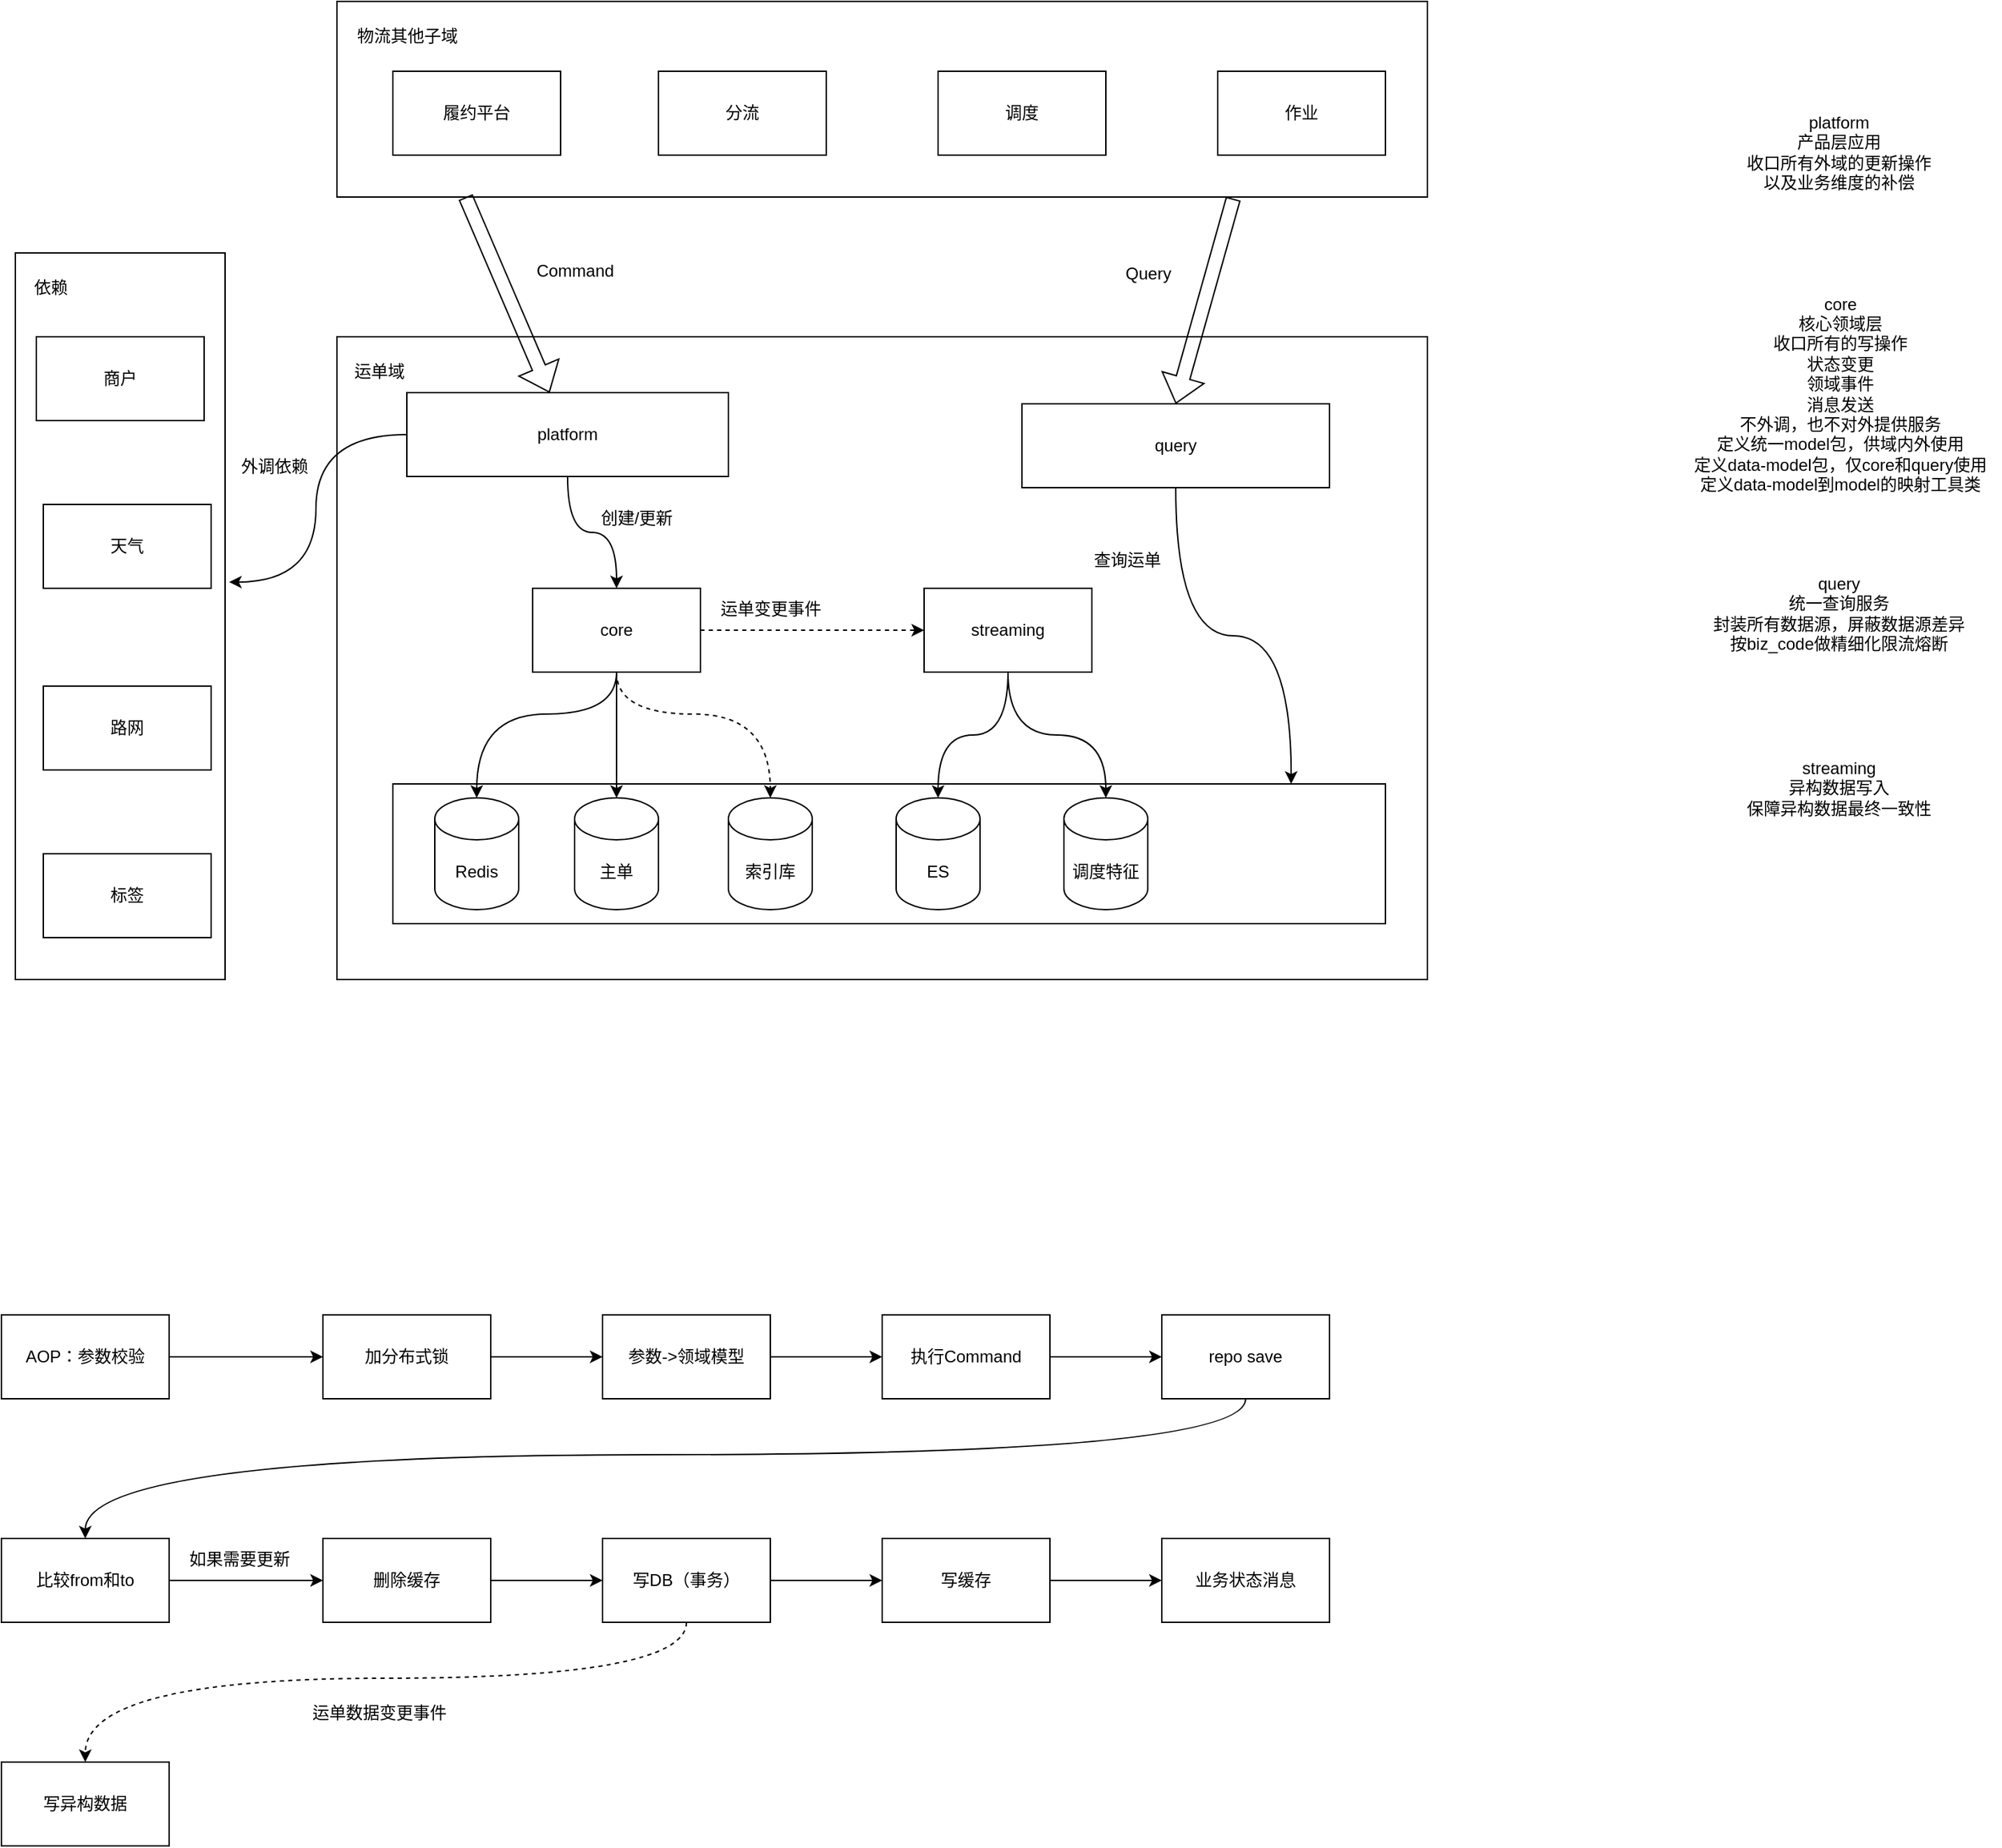 <mxfile version="27.1.4">
  <diagram name="第 1 页" id="phrF3lBX6Lt7OEs9k7r2">
    <mxGraphModel dx="2547" dy="2080" grid="1" gridSize="10" guides="1" tooltips="1" connect="1" arrows="1" fold="1" page="1" pageScale="1" pageWidth="827" pageHeight="1169" math="0" shadow="0">
      <root>
        <mxCell id="0" />
        <mxCell id="1" parent="0" />
        <mxCell id="4XA3E3U3NZwfJgwgNvVz-11" value="" style="whiteSpace=wrap;html=1;" vertex="1" parent="1">
          <mxGeometry x="200" y="100" width="780" height="460" as="geometry" />
        </mxCell>
        <mxCell id="4XA3E3U3NZwfJgwgNvVz-18" value="" style="whiteSpace=wrap;html=1;" vertex="1" parent="1">
          <mxGeometry x="240" y="420" width="710" height="100" as="geometry" />
        </mxCell>
        <mxCell id="4XA3E3U3NZwfJgwgNvVz-24" style="edgeStyle=orthogonalEdgeStyle;curved=1;rounded=0;orthogonalLoop=1;jettySize=auto;html=1;" edge="1" parent="1" source="4XA3E3U3NZwfJgwgNvVz-1" target="4XA3E3U3NZwfJgwgNvVz-3">
          <mxGeometry relative="1" as="geometry" />
        </mxCell>
        <mxCell id="4XA3E3U3NZwfJgwgNvVz-1" value="platform" style="whiteSpace=wrap;html=1;" vertex="1" parent="1">
          <mxGeometry x="250" y="140" width="230" height="60" as="geometry" />
        </mxCell>
        <mxCell id="4XA3E3U3NZwfJgwgNvVz-2" value="query" style="whiteSpace=wrap;html=1;" vertex="1" parent="1">
          <mxGeometry x="690" y="148" width="220" height="60" as="geometry" />
        </mxCell>
        <mxCell id="4XA3E3U3NZwfJgwgNvVz-36" style="edgeStyle=orthogonalEdgeStyle;curved=1;rounded=0;orthogonalLoop=1;jettySize=auto;html=1;" edge="1" parent="1" source="4XA3E3U3NZwfJgwgNvVz-3" target="4XA3E3U3NZwfJgwgNvVz-19">
          <mxGeometry relative="1" as="geometry">
            <Array as="points">
              <mxPoint x="400" y="370" />
              <mxPoint x="300" y="370" />
            </Array>
          </mxGeometry>
        </mxCell>
        <mxCell id="4XA3E3U3NZwfJgwgNvVz-37" style="edgeStyle=orthogonalEdgeStyle;curved=1;rounded=0;orthogonalLoop=1;jettySize=auto;html=1;dashed=1;" edge="1" parent="1" source="4XA3E3U3NZwfJgwgNvVz-3" target="4XA3E3U3NZwfJgwgNvVz-21">
          <mxGeometry relative="1" as="geometry">
            <Array as="points">
              <mxPoint x="400" y="370" />
              <mxPoint x="510" y="370" />
            </Array>
          </mxGeometry>
        </mxCell>
        <mxCell id="4XA3E3U3NZwfJgwgNvVz-38" style="edgeStyle=orthogonalEdgeStyle;curved=1;rounded=0;orthogonalLoop=1;jettySize=auto;html=1;" edge="1" parent="1" source="4XA3E3U3NZwfJgwgNvVz-3" target="4XA3E3U3NZwfJgwgNvVz-20">
          <mxGeometry relative="1" as="geometry" />
        </mxCell>
        <mxCell id="4XA3E3U3NZwfJgwgNvVz-39" style="edgeStyle=orthogonalEdgeStyle;curved=1;rounded=0;orthogonalLoop=1;jettySize=auto;html=1;dashed=1;" edge="1" parent="1" source="4XA3E3U3NZwfJgwgNvVz-3" target="4XA3E3U3NZwfJgwgNvVz-4">
          <mxGeometry relative="1" as="geometry" />
        </mxCell>
        <mxCell id="4XA3E3U3NZwfJgwgNvVz-3" value="core" style="whiteSpace=wrap;html=1;" vertex="1" parent="1">
          <mxGeometry x="340" y="280" width="120" height="60" as="geometry" />
        </mxCell>
        <mxCell id="4XA3E3U3NZwfJgwgNvVz-44" style="edgeStyle=orthogonalEdgeStyle;curved=1;rounded=0;orthogonalLoop=1;jettySize=auto;html=1;" edge="1" parent="1" source="4XA3E3U3NZwfJgwgNvVz-4" target="4XA3E3U3NZwfJgwgNvVz-22">
          <mxGeometry relative="1" as="geometry" />
        </mxCell>
        <mxCell id="4XA3E3U3NZwfJgwgNvVz-45" style="edgeStyle=orthogonalEdgeStyle;curved=1;rounded=0;orthogonalLoop=1;jettySize=auto;html=1;" edge="1" parent="1" source="4XA3E3U3NZwfJgwgNvVz-4" target="4XA3E3U3NZwfJgwgNvVz-23">
          <mxGeometry relative="1" as="geometry" />
        </mxCell>
        <mxCell id="4XA3E3U3NZwfJgwgNvVz-4" value="streaming" style="whiteSpace=wrap;html=1;" vertex="1" parent="1">
          <mxGeometry x="620" y="280" width="120" height="60" as="geometry" />
        </mxCell>
        <mxCell id="4XA3E3U3NZwfJgwgNvVz-6" value="" style="whiteSpace=wrap;html=1;" vertex="1" parent="1">
          <mxGeometry x="200" y="-140" width="780" height="140" as="geometry" />
        </mxCell>
        <mxCell id="4XA3E3U3NZwfJgwgNvVz-7" value="履约平台" style="whiteSpace=wrap;html=1;" vertex="1" parent="1">
          <mxGeometry x="240" y="-90" width="120" height="60" as="geometry" />
        </mxCell>
        <mxCell id="4XA3E3U3NZwfJgwgNvVz-8" value="分流" style="whiteSpace=wrap;html=1;" vertex="1" parent="1">
          <mxGeometry x="430" y="-90" width="120" height="60" as="geometry" />
        </mxCell>
        <mxCell id="4XA3E3U3NZwfJgwgNvVz-9" value="调度" style="whiteSpace=wrap;html=1;" vertex="1" parent="1">
          <mxGeometry x="630" y="-90" width="120" height="60" as="geometry" />
        </mxCell>
        <mxCell id="4XA3E3U3NZwfJgwgNvVz-10" value="作业" style="whiteSpace=wrap;html=1;" vertex="1" parent="1">
          <mxGeometry x="830" y="-90" width="120" height="60" as="geometry" />
        </mxCell>
        <mxCell id="4XA3E3U3NZwfJgwgNvVz-12" value="运单域" style="text;html=1;align=center;verticalAlign=middle;resizable=0;points=[];autosize=1;strokeColor=none;fillColor=none;" vertex="1" parent="1">
          <mxGeometry x="200" y="110" width="60" height="30" as="geometry" />
        </mxCell>
        <mxCell id="4XA3E3U3NZwfJgwgNvVz-13" value="" style="shape=flexArrow;endArrow=classic;html=1;rounded=0;curved=1;exitX=0.118;exitY=1;exitDx=0;exitDy=0;exitPerimeter=0;" edge="1" parent="1" source="4XA3E3U3NZwfJgwgNvVz-6" target="4XA3E3U3NZwfJgwgNvVz-1">
          <mxGeometry width="50" height="50" relative="1" as="geometry">
            <mxPoint x="280" y="10" as="sourcePoint" />
            <mxPoint x="280" y="70" as="targetPoint" />
          </mxGeometry>
        </mxCell>
        <mxCell id="4XA3E3U3NZwfJgwgNvVz-14" value="Command" style="text;html=1;align=center;verticalAlign=middle;resizable=0;points=[];autosize=1;strokeColor=none;fillColor=none;" vertex="1" parent="1">
          <mxGeometry x="330" y="38" width="80" height="30" as="geometry" />
        </mxCell>
        <mxCell id="4XA3E3U3NZwfJgwgNvVz-15" value="" style="shape=flexArrow;endArrow=classic;html=1;rounded=0;curved=1;exitX=0.822;exitY=1.008;exitDx=0;exitDy=0;exitPerimeter=0;entryX=0.5;entryY=0;entryDx=0;entryDy=0;" edge="1" parent="1" source="4XA3E3U3NZwfJgwgNvVz-6" target="4XA3E3U3NZwfJgwgNvVz-2">
          <mxGeometry width="50" height="50" relative="1" as="geometry">
            <mxPoint x="710" as="sourcePoint" />
            <mxPoint x="763" y="130" as="targetPoint" />
          </mxGeometry>
        </mxCell>
        <mxCell id="4XA3E3U3NZwfJgwgNvVz-16" value="Query" style="text;html=1;align=center;verticalAlign=middle;resizable=0;points=[];autosize=1;strokeColor=none;fillColor=none;" vertex="1" parent="1">
          <mxGeometry x="750" y="40" width="60" height="30" as="geometry" />
        </mxCell>
        <mxCell id="4XA3E3U3NZwfJgwgNvVz-17" value="物流其他子域" style="text;html=1;align=center;verticalAlign=middle;resizable=0;points=[];autosize=1;strokeColor=none;fillColor=none;" vertex="1" parent="1">
          <mxGeometry x="200" y="-130" width="100" height="30" as="geometry" />
        </mxCell>
        <mxCell id="4XA3E3U3NZwfJgwgNvVz-19" value="Redis" style="shape=cylinder3;whiteSpace=wrap;html=1;boundedLbl=1;backgroundOutline=1;size=15;" vertex="1" parent="1">
          <mxGeometry x="270" y="430" width="60" height="80" as="geometry" />
        </mxCell>
        <mxCell id="4XA3E3U3NZwfJgwgNvVz-20" value="主单" style="shape=cylinder3;whiteSpace=wrap;html=1;boundedLbl=1;backgroundOutline=1;size=15;" vertex="1" parent="1">
          <mxGeometry x="370" y="430" width="60" height="80" as="geometry" />
        </mxCell>
        <mxCell id="4XA3E3U3NZwfJgwgNvVz-21" value="索引库" style="shape=cylinder3;whiteSpace=wrap;html=1;boundedLbl=1;backgroundOutline=1;size=15;" vertex="1" parent="1">
          <mxGeometry x="480" y="430" width="60" height="80" as="geometry" />
        </mxCell>
        <mxCell id="4XA3E3U3NZwfJgwgNvVz-22" value="ES" style="shape=cylinder3;whiteSpace=wrap;html=1;boundedLbl=1;backgroundOutline=1;size=15;" vertex="1" parent="1">
          <mxGeometry x="600" y="430" width="60" height="80" as="geometry" />
        </mxCell>
        <mxCell id="4XA3E3U3NZwfJgwgNvVz-23" value="调度特征" style="shape=cylinder3;whiteSpace=wrap;html=1;boundedLbl=1;backgroundOutline=1;size=15;" vertex="1" parent="1">
          <mxGeometry x="720" y="430" width="60" height="80" as="geometry" />
        </mxCell>
        <mxCell id="4XA3E3U3NZwfJgwgNvVz-25" value="" style="whiteSpace=wrap;html=1;" vertex="1" parent="1">
          <mxGeometry x="-30" y="40" width="150" height="520" as="geometry" />
        </mxCell>
        <mxCell id="4XA3E3U3NZwfJgwgNvVz-26" value="依赖" style="text;html=1;align=center;verticalAlign=middle;resizable=0;points=[];autosize=1;strokeColor=none;fillColor=none;" vertex="1" parent="1">
          <mxGeometry x="-30" y="50" width="50" height="30" as="geometry" />
        </mxCell>
        <mxCell id="4XA3E3U3NZwfJgwgNvVz-27" value="商户" style="whiteSpace=wrap;html=1;" vertex="1" parent="1">
          <mxGeometry x="-15" y="100" width="120" height="60" as="geometry" />
        </mxCell>
        <mxCell id="4XA3E3U3NZwfJgwgNvVz-28" value="天气" style="whiteSpace=wrap;html=1;" vertex="1" parent="1">
          <mxGeometry x="-10" y="220" width="120" height="60" as="geometry" />
        </mxCell>
        <mxCell id="4XA3E3U3NZwfJgwgNvVz-29" value="路网" style="whiteSpace=wrap;html=1;" vertex="1" parent="1">
          <mxGeometry x="-10" y="350" width="120" height="60" as="geometry" />
        </mxCell>
        <mxCell id="4XA3E3U3NZwfJgwgNvVz-30" value="标签" style="whiteSpace=wrap;html=1;" vertex="1" parent="1">
          <mxGeometry x="-10" y="470" width="120" height="60" as="geometry" />
        </mxCell>
        <mxCell id="4XA3E3U3NZwfJgwgNvVz-31" style="edgeStyle=orthogonalEdgeStyle;curved=1;rounded=0;orthogonalLoop=1;jettySize=auto;html=1;entryX=1.019;entryY=0.453;entryDx=0;entryDy=0;entryPerimeter=0;" edge="1" parent="1" source="4XA3E3U3NZwfJgwgNvVz-1" target="4XA3E3U3NZwfJgwgNvVz-25">
          <mxGeometry relative="1" as="geometry" />
        </mxCell>
        <mxCell id="4XA3E3U3NZwfJgwgNvVz-33" value="外调依赖" style="text;html=1;align=center;verticalAlign=middle;resizable=0;points=[];autosize=1;strokeColor=none;fillColor=none;" vertex="1" parent="1">
          <mxGeometry x="120" y="178" width="70" height="30" as="geometry" />
        </mxCell>
        <mxCell id="4XA3E3U3NZwfJgwgNvVz-35" value="创建/更新" style="text;html=1;align=center;verticalAlign=middle;resizable=0;points=[];autosize=1;strokeColor=none;fillColor=none;" vertex="1" parent="1">
          <mxGeometry x="379" y="215" width="70" height="30" as="geometry" />
        </mxCell>
        <mxCell id="4XA3E3U3NZwfJgwgNvVz-40" value="运单变更事件" style="text;html=1;align=center;verticalAlign=middle;resizable=0;points=[];autosize=1;strokeColor=none;fillColor=none;" vertex="1" parent="1">
          <mxGeometry x="460" y="280" width="100" height="30" as="geometry" />
        </mxCell>
        <mxCell id="4XA3E3U3NZwfJgwgNvVz-41" style="edgeStyle=orthogonalEdgeStyle;curved=1;rounded=0;orthogonalLoop=1;jettySize=auto;html=1;entryX=0.905;entryY=0;entryDx=0;entryDy=0;entryPerimeter=0;" edge="1" parent="1" source="4XA3E3U3NZwfJgwgNvVz-2" target="4XA3E3U3NZwfJgwgNvVz-18">
          <mxGeometry relative="1" as="geometry" />
        </mxCell>
        <mxCell id="4XA3E3U3NZwfJgwgNvVz-43" value="查询运单" style="text;html=1;align=center;verticalAlign=middle;resizable=0;points=[];autosize=1;strokeColor=none;fillColor=none;" vertex="1" parent="1">
          <mxGeometry x="730" y="245" width="70" height="30" as="geometry" />
        </mxCell>
        <mxCell id="4XA3E3U3NZwfJgwgNvVz-56" value="" style="edgeStyle=orthogonalEdgeStyle;curved=1;rounded=0;orthogonalLoop=1;jettySize=auto;html=1;" edge="1" parent="1" source="4XA3E3U3NZwfJgwgNvVz-47" target="4XA3E3U3NZwfJgwgNvVz-48">
          <mxGeometry relative="1" as="geometry" />
        </mxCell>
        <mxCell id="4XA3E3U3NZwfJgwgNvVz-47" value="AOP：参数校验" style="whiteSpace=wrap;html=1;" vertex="1" parent="1">
          <mxGeometry x="-40" y="800" width="120" height="60" as="geometry" />
        </mxCell>
        <mxCell id="4XA3E3U3NZwfJgwgNvVz-57" value="" style="edgeStyle=orthogonalEdgeStyle;curved=1;rounded=0;orthogonalLoop=1;jettySize=auto;html=1;" edge="1" parent="1" source="4XA3E3U3NZwfJgwgNvVz-48" target="4XA3E3U3NZwfJgwgNvVz-49">
          <mxGeometry relative="1" as="geometry" />
        </mxCell>
        <mxCell id="4XA3E3U3NZwfJgwgNvVz-48" value="加分布式锁" style="whiteSpace=wrap;html=1;" vertex="1" parent="1">
          <mxGeometry x="190" y="800" width="120" height="60" as="geometry" />
        </mxCell>
        <mxCell id="4XA3E3U3NZwfJgwgNvVz-58" value="" style="edgeStyle=orthogonalEdgeStyle;curved=1;rounded=0;orthogonalLoop=1;jettySize=auto;html=1;" edge="1" parent="1" source="4XA3E3U3NZwfJgwgNvVz-49" target="4XA3E3U3NZwfJgwgNvVz-50">
          <mxGeometry relative="1" as="geometry" />
        </mxCell>
        <mxCell id="4XA3E3U3NZwfJgwgNvVz-49" value="参数-&amp;gt;领域模型" style="whiteSpace=wrap;html=1;" vertex="1" parent="1">
          <mxGeometry x="390" y="800" width="120" height="60" as="geometry" />
        </mxCell>
        <mxCell id="4XA3E3U3NZwfJgwgNvVz-59" value="" style="edgeStyle=orthogonalEdgeStyle;curved=1;rounded=0;orthogonalLoop=1;jettySize=auto;html=1;" edge="1" parent="1" source="4XA3E3U3NZwfJgwgNvVz-50" target="4XA3E3U3NZwfJgwgNvVz-51">
          <mxGeometry relative="1" as="geometry" />
        </mxCell>
        <mxCell id="4XA3E3U3NZwfJgwgNvVz-50" value="执行Command" style="whiteSpace=wrap;html=1;" vertex="1" parent="1">
          <mxGeometry x="590" y="800" width="120" height="60" as="geometry" />
        </mxCell>
        <mxCell id="4XA3E3U3NZwfJgwgNvVz-70" style="edgeStyle=orthogonalEdgeStyle;curved=1;rounded=0;orthogonalLoop=1;jettySize=auto;html=1;" edge="1" parent="1" source="4XA3E3U3NZwfJgwgNvVz-51" target="4XA3E3U3NZwfJgwgNvVz-67">
          <mxGeometry relative="1" as="geometry">
            <Array as="points">
              <mxPoint x="850" y="900" />
              <mxPoint x="20" y="900" />
            </Array>
          </mxGeometry>
        </mxCell>
        <mxCell id="4XA3E3U3NZwfJgwgNvVz-51" value="repo save" style="whiteSpace=wrap;html=1;" vertex="1" parent="1">
          <mxGeometry x="790" y="800" width="120" height="60" as="geometry" />
        </mxCell>
        <mxCell id="4XA3E3U3NZwfJgwgNvVz-61" value="" style="edgeStyle=orthogonalEdgeStyle;curved=1;rounded=0;orthogonalLoop=1;jettySize=auto;html=1;" edge="1" parent="1" source="4XA3E3U3NZwfJgwgNvVz-52" target="4XA3E3U3NZwfJgwgNvVz-53">
          <mxGeometry relative="1" as="geometry" />
        </mxCell>
        <mxCell id="4XA3E3U3NZwfJgwgNvVz-52" value="删除缓存" style="whiteSpace=wrap;html=1;" vertex="1" parent="1">
          <mxGeometry x="190" y="960" width="120" height="60" as="geometry" />
        </mxCell>
        <mxCell id="4XA3E3U3NZwfJgwgNvVz-62" value="" style="edgeStyle=orthogonalEdgeStyle;curved=1;rounded=0;orthogonalLoop=1;jettySize=auto;html=1;" edge="1" parent="1" source="4XA3E3U3NZwfJgwgNvVz-53" target="4XA3E3U3NZwfJgwgNvVz-54">
          <mxGeometry relative="1" as="geometry" />
        </mxCell>
        <mxCell id="4XA3E3U3NZwfJgwgNvVz-71" style="edgeStyle=orthogonalEdgeStyle;curved=1;rounded=0;orthogonalLoop=1;jettySize=auto;html=1;dashed=1;" edge="1" parent="1" source="4XA3E3U3NZwfJgwgNvVz-53" target="4XA3E3U3NZwfJgwgNvVz-65">
          <mxGeometry relative="1" as="geometry">
            <Array as="points">
              <mxPoint x="450" y="1060" />
              <mxPoint x="20" y="1060" />
            </Array>
          </mxGeometry>
        </mxCell>
        <mxCell id="4XA3E3U3NZwfJgwgNvVz-53" value="写DB（事务）" style="whiteSpace=wrap;html=1;" vertex="1" parent="1">
          <mxGeometry x="390" y="960" width="120" height="60" as="geometry" />
        </mxCell>
        <mxCell id="4XA3E3U3NZwfJgwgNvVz-63" value="" style="edgeStyle=orthogonalEdgeStyle;curved=1;rounded=0;orthogonalLoop=1;jettySize=auto;html=1;" edge="1" parent="1" source="4XA3E3U3NZwfJgwgNvVz-54" target="4XA3E3U3NZwfJgwgNvVz-55">
          <mxGeometry relative="1" as="geometry" />
        </mxCell>
        <mxCell id="4XA3E3U3NZwfJgwgNvVz-54" value="写缓存" style="whiteSpace=wrap;html=1;" vertex="1" parent="1">
          <mxGeometry x="590" y="960" width="120" height="60" as="geometry" />
        </mxCell>
        <mxCell id="4XA3E3U3NZwfJgwgNvVz-55" value="业务状态消息" style="whiteSpace=wrap;html=1;" vertex="1" parent="1">
          <mxGeometry x="790" y="960" width="120" height="60" as="geometry" />
        </mxCell>
        <mxCell id="4XA3E3U3NZwfJgwgNvVz-65" value="写异构数据" style="whiteSpace=wrap;html=1;" vertex="1" parent="1">
          <mxGeometry x="-40" y="1120" width="120" height="60" as="geometry" />
        </mxCell>
        <mxCell id="4XA3E3U3NZwfJgwgNvVz-68" value="" style="edgeStyle=orthogonalEdgeStyle;curved=1;rounded=0;orthogonalLoop=1;jettySize=auto;html=1;" edge="1" parent="1" source="4XA3E3U3NZwfJgwgNvVz-67" target="4XA3E3U3NZwfJgwgNvVz-52">
          <mxGeometry relative="1" as="geometry" />
        </mxCell>
        <mxCell id="4XA3E3U3NZwfJgwgNvVz-67" value="比较from和to" style="whiteSpace=wrap;html=1;" vertex="1" parent="1">
          <mxGeometry x="-40" y="960" width="120" height="60" as="geometry" />
        </mxCell>
        <mxCell id="4XA3E3U3NZwfJgwgNvVz-69" value="如果需要更新" style="text;html=1;align=center;verticalAlign=middle;resizable=0;points=[];autosize=1;strokeColor=none;fillColor=none;" vertex="1" parent="1">
          <mxGeometry x="80" y="960" width="100" height="30" as="geometry" />
        </mxCell>
        <mxCell id="4XA3E3U3NZwfJgwgNvVz-72" value="运单数据变更事件" style="text;html=1;align=center;verticalAlign=middle;resizable=0;points=[];autosize=1;strokeColor=none;fillColor=none;" vertex="1" parent="1">
          <mxGeometry x="170" y="1070" width="120" height="30" as="geometry" />
        </mxCell>
        <mxCell id="4XA3E3U3NZwfJgwgNvVz-75" value="platform&lt;div&gt;产品层应用&lt;br&gt;&lt;div&gt;收口所有外域的更新操作&lt;/div&gt;&lt;div&gt;以及业务维度的补偿&lt;/div&gt;&lt;/div&gt;" style="text;html=1;align=center;verticalAlign=middle;resizable=0;points=[];autosize=1;strokeColor=none;fillColor=none;" vertex="1" parent="1">
          <mxGeometry x="1194" y="-67" width="160" height="70" as="geometry" />
        </mxCell>
        <mxCell id="4XA3E3U3NZwfJgwgNvVz-76" value="core&lt;div&gt;核心领域层&lt;/div&gt;&lt;div&gt;收口所有的写操作&lt;/div&gt;&lt;div&gt;状态变更&lt;/div&gt;&lt;div&gt;领域事件&lt;/div&gt;&lt;div&gt;消息发送&lt;/div&gt;&lt;div&gt;不外调，也不对外提供服务&lt;/div&gt;&lt;div&gt;定义统一model包，供域内外使用&lt;/div&gt;&lt;div&gt;定义data-model包，仅core和query使用&lt;/div&gt;&lt;div&gt;定义data-model到model的映射工具类&lt;/div&gt;" style="text;html=1;align=center;verticalAlign=middle;resizable=0;points=[];autosize=1;strokeColor=none;fillColor=none;" vertex="1" parent="1">
          <mxGeometry x="1160" y="61" width="230" height="160" as="geometry" />
        </mxCell>
        <mxCell id="4XA3E3U3NZwfJgwgNvVz-78" value="query&lt;div&gt;统一查询服务&lt;/div&gt;&lt;div&gt;封装所有数据源，屏蔽数据源差异&lt;/div&gt;&lt;div&gt;按biz_code做精细化限流熔断&lt;/div&gt;" style="text;html=1;align=center;verticalAlign=middle;resizable=0;points=[];autosize=1;strokeColor=none;fillColor=none;" vertex="1" parent="1">
          <mxGeometry x="1174" y="263" width="200" height="70" as="geometry" />
        </mxCell>
        <mxCell id="4XA3E3U3NZwfJgwgNvVz-79" value="streaming&lt;div&gt;异构数据写入&lt;/div&gt;&lt;div&gt;保障异构数据最终一致性&lt;/div&gt;" style="text;html=1;align=center;verticalAlign=middle;resizable=0;points=[];autosize=1;strokeColor=none;fillColor=none;" vertex="1" parent="1">
          <mxGeometry x="1194" y="393" width="160" height="60" as="geometry" />
        </mxCell>
      </root>
    </mxGraphModel>
  </diagram>
</mxfile>
